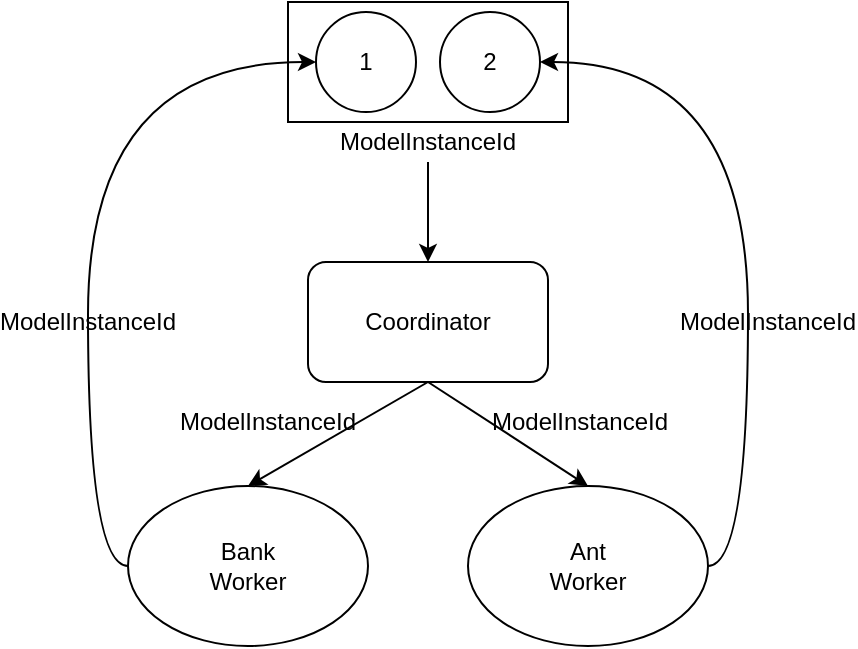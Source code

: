 <mxfile version="11.1.4" type="github"><diagram id="KzUp1VpvkNntd9ePHC2N" name="第 1 页"><mxGraphModel dx="1426" dy="776" grid="1" gridSize="10" guides="1" tooltips="1" connect="1" arrows="1" fold="1" page="1" pageScale="1" pageWidth="827" pageHeight="1169" math="0" shadow="0"><root><mxCell id="0"/><mxCell id="1" parent="0"/><mxCell id="ELH6LTQeB_CaAEXJCehz-6" value="Coordinator" style="rounded=1;whiteSpace=wrap;html=1;" vertex="1" parent="1"><mxGeometry x="300" y="330" width="120" height="60" as="geometry"/></mxCell><mxCell id="ELH6LTQeB_CaAEXJCehz-7" value="Bank&lt;br&gt;Worker" style="ellipse;whiteSpace=wrap;html=1;" vertex="1" parent="1"><mxGeometry x="210" y="442" width="120" height="80" as="geometry"/></mxCell><mxCell id="ELH6LTQeB_CaAEXJCehz-8" value="Ant&lt;br&gt;Worker" style="ellipse;whiteSpace=wrap;html=1;" vertex="1" parent="1"><mxGeometry x="380" y="442" width="120" height="80" as="geometry"/></mxCell><mxCell id="ELH6LTQeB_CaAEXJCehz-10" value="" style="endArrow=classic;html=1;entryX=0.5;entryY=0;entryDx=0;entryDy=0;exitX=0.5;exitY=1;exitDx=0;exitDy=0;" edge="1" parent="1" source="ELH6LTQeB_CaAEXJCehz-6" target="ELH6LTQeB_CaAEXJCehz-7"><mxGeometry width="50" height="50" relative="1" as="geometry"><mxPoint x="140" y="440" as="sourcePoint"/><mxPoint x="190" y="390" as="targetPoint"/></mxGeometry></mxCell><mxCell id="ELH6LTQeB_CaAEXJCehz-11" value="" style="endArrow=classic;html=1;entryX=0.5;entryY=0;entryDx=0;entryDy=0;exitX=0.5;exitY=1;exitDx=0;exitDy=0;" edge="1" parent="1" source="ELH6LTQeB_CaAEXJCehz-6" target="ELH6LTQeB_CaAEXJCehz-8"><mxGeometry width="50" height="50" relative="1" as="geometry"><mxPoint x="370" y="400" as="sourcePoint"/><mxPoint x="280" y="452" as="targetPoint"/></mxGeometry></mxCell><mxCell id="ELH6LTQeB_CaAEXJCehz-21" style="edgeStyle=none;rounded=0;orthogonalLoop=1;jettySize=auto;html=1;exitX=0.5;exitY=1;exitDx=0;exitDy=0;" edge="1" parent="1" source="ELH6LTQeB_CaAEXJCehz-5" target="ELH6LTQeB_CaAEXJCehz-6"><mxGeometry relative="1" as="geometry"/></mxCell><mxCell id="ELH6LTQeB_CaAEXJCehz-5" value="ModelInstanceId" style="text;html=1;strokeColor=none;fillColor=none;align=center;verticalAlign=middle;whiteSpace=wrap;rounded=0;" vertex="1" parent="1"><mxGeometry x="340" y="260" width="40" height="20" as="geometry"/></mxCell><mxCell id="ELH6LTQeB_CaAEXJCehz-1" value="" style="rounded=0;whiteSpace=wrap;html=1;" vertex="1" parent="1"><mxGeometry x="290" y="200" width="140" height="60" as="geometry"/></mxCell><mxCell id="ELH6LTQeB_CaAEXJCehz-4" value="" style="group" vertex="1" connectable="0" parent="1"><mxGeometry x="304" y="205" width="112" height="50" as="geometry"/></mxCell><mxCell id="ELH6LTQeB_CaAEXJCehz-2" value="1" style="ellipse;whiteSpace=wrap;html=1;aspect=fixed;" vertex="1" parent="ELH6LTQeB_CaAEXJCehz-4"><mxGeometry width="50" height="50" as="geometry"/></mxCell><mxCell id="ELH6LTQeB_CaAEXJCehz-3" value="2" style="ellipse;whiteSpace=wrap;html=1;aspect=fixed;" vertex="1" parent="ELH6LTQeB_CaAEXJCehz-4"><mxGeometry x="62" width="50" height="50" as="geometry"/></mxCell><mxCell id="ELH6LTQeB_CaAEXJCehz-22" value="ModelInstanceId" style="text;html=1;strokeColor=none;fillColor=none;align=center;verticalAlign=middle;whiteSpace=wrap;rounded=0;" vertex="1" parent="1"><mxGeometry x="510" y="350" width="40" height="20" as="geometry"/></mxCell><mxCell id="ELH6LTQeB_CaAEXJCehz-23" value="ModelInstanceId" style="text;html=1;strokeColor=none;fillColor=none;align=center;verticalAlign=middle;whiteSpace=wrap;rounded=0;" vertex="1" parent="1"><mxGeometry x="170" y="350" width="40" height="20" as="geometry"/></mxCell><mxCell id="ELH6LTQeB_CaAEXJCehz-20" style="edgeStyle=orthogonalEdgeStyle;curved=1;rounded=0;orthogonalLoop=1;jettySize=auto;html=1;exitX=1;exitY=0.5;exitDx=0;exitDy=0;entryX=1;entryY=0.5;entryDx=0;entryDy=0;" edge="1" parent="1" source="ELH6LTQeB_CaAEXJCehz-8" target="ELH6LTQeB_CaAEXJCehz-3"><mxGeometry relative="1" as="geometry"/></mxCell><mxCell id="ELH6LTQeB_CaAEXJCehz-19" style="edgeStyle=orthogonalEdgeStyle;curved=1;rounded=0;orthogonalLoop=1;jettySize=auto;html=1;exitX=0;exitY=0.5;exitDx=0;exitDy=0;entryX=0;entryY=0.5;entryDx=0;entryDy=0;" edge="1" parent="1" source="ELH6LTQeB_CaAEXJCehz-7" target="ELH6LTQeB_CaAEXJCehz-2"><mxGeometry relative="1" as="geometry"/></mxCell><mxCell id="ELH6LTQeB_CaAEXJCehz-31" value="ModelInstanceId" style="text;html=1;strokeColor=none;fillColor=none;align=center;verticalAlign=middle;whiteSpace=wrap;rounded=0;" vertex="1" parent="1"><mxGeometry x="260" y="400" width="40" height="20" as="geometry"/></mxCell><mxCell id="ELH6LTQeB_CaAEXJCehz-32" value="ModelInstanceId" style="text;html=1;strokeColor=none;fillColor=none;align=center;verticalAlign=middle;whiteSpace=wrap;rounded=0;" vertex="1" parent="1"><mxGeometry x="416" y="400" width="40" height="20" as="geometry"/></mxCell></root></mxGraphModel></diagram></mxfile>